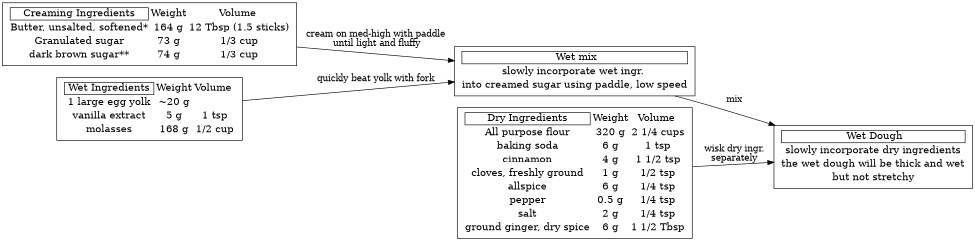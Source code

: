 digraph "Pancake Mix" {
graph [ rankdir = "LR", ranksep = .4, size = 6.5];
node [ fontsize = "16" shape = "record" , colorscheme = dark28  ];

"FatMix" [
label = < <TABLE BORDER="0" CELLSPACING="4" CELLPADDING="0"><TR><TD  BORDER="1" port="f0"> Creaming Ingredients </TD><TD>Weight</TD><TD>Volume </TD></TR>
<TR><TD BORDER="0" >Butter, unsalted, softened*</TD><TD>164 g</TD><TD>12 Tbsp (1.5 sticks)</TD></TR>
<TR><TD BORDER="0" >Granulated sugar</TD><TD>73 g</TD><TD>1/3 cup</TD></TR>
<TR><TD BORDER="0" >dark brown sugar**</TD><TD>74 g</TD><TD>1/3 cup</TD></TR>
</TABLE>> ];

"WetMix" [
label = < <TABLE BORDER="0" CELLSPACING="4" CELLPADDING="0"><TR><TD  BORDER="1" port="f0"> Wet Ingredients </TD><TD>Weight</TD><TD>Volume </TD></TR>
<TR><TD BORDER="0" port="f1">1 large egg yolk</TD><TD>~20 g</TD><TD></TD></TR>
<TR><TD BORDER="0" >vanilla extract</TD><TD>5 g</TD><TD>1 tsp</TD></TR>
<TR><TD BORDER="0" >molasses</TD><TD>168 g</TD><TD>1/2 cup</TD></TR>
</TABLE>> ];

"DryMix" [
label = < <TABLE BORDER="0" CELLSPACING="4" CELLPADDING="0"><TR><TD  BORDER="1" port="f0"> Dry Ingredients </TD><TD>Weight</TD><TD>Volume </TD></TR>
<TR><TD BORDER="0" port="f1">All purpose flour</TD><TD>320 g</TD><TD>2 1/4 cups</TD></TR>
<TR><TD BORDER="0" >baking soda</TD><TD>6 g</TD><TD>1 tsp</TD></TR>
<TR><TD BORDER="0" >cinnamon</TD><TD>4 g</TD><TD>1 1/2 tsp</TD></TR>
<TR><TD BORDER="0" >cloves, freshly ground</TD><TD>1 g</TD><TD>1/2 tsp</TD></TR>
<TR><TD BORDER="0" >allspice</TD><TD>6 g</TD><TD>1/4 tsp</TD></TR>
<TR><TD BORDER="0" >pepper</TD><TD>0.5 g</TD><TD>1/4 tsp</TD></TR>
<TR><TD BORDER="0" >salt</TD><TD>2 g</TD><TD>1/4 tsp</TD></TR>
<TR><TD BORDER="0" >ground ginger, dry spice</TD><TD>6 g</TD><TD>1 1/2 Tbsp</TD></TR>
</TABLE>> ];

"CreamingStage2" [
label = < <TABLE BORDER="0" CELLSPACING="4" CELLPADDING="0"><TR><TD  BORDER="1" port="f0"> Wet mix</TD></TR>
<TR><TD BORDER="0" port="f1">slowly incorporate wet ingr. </TD></TR>
<TR><TD BORDER="0" >into creamed sugar using paddle, low speed</TD></TR>
</TABLE>> ];

"WetDough" [
label = < <TABLE BORDER="0" CELLSPACING="4" CELLPADDING="0"><TR><TD  BORDER="1" port="f0"> Wet Dough</TD></TR>
<TR><TD BORDER="0" port="f1">slowly incorporate dry ingredients</TD></TR>
<TR><TD BORDER="0" >the wet dough will be thick and wet</TD></TR>
<TR><TD BORDER="0" >but not stretchy</TD></TR>
</TABLE>> ];

FatMix -> CreamingStage2 [label = "cream on med-high with paddle\n until light and fluffy"];
WetMix -> CreamingStage2 [label = "quickly beat yolk with fork"];
CreamingStage2 -> WetDough [label = "mix"];

DryMix -> WetDough [label = "wisk dry ingr.\nseparately"];


}
